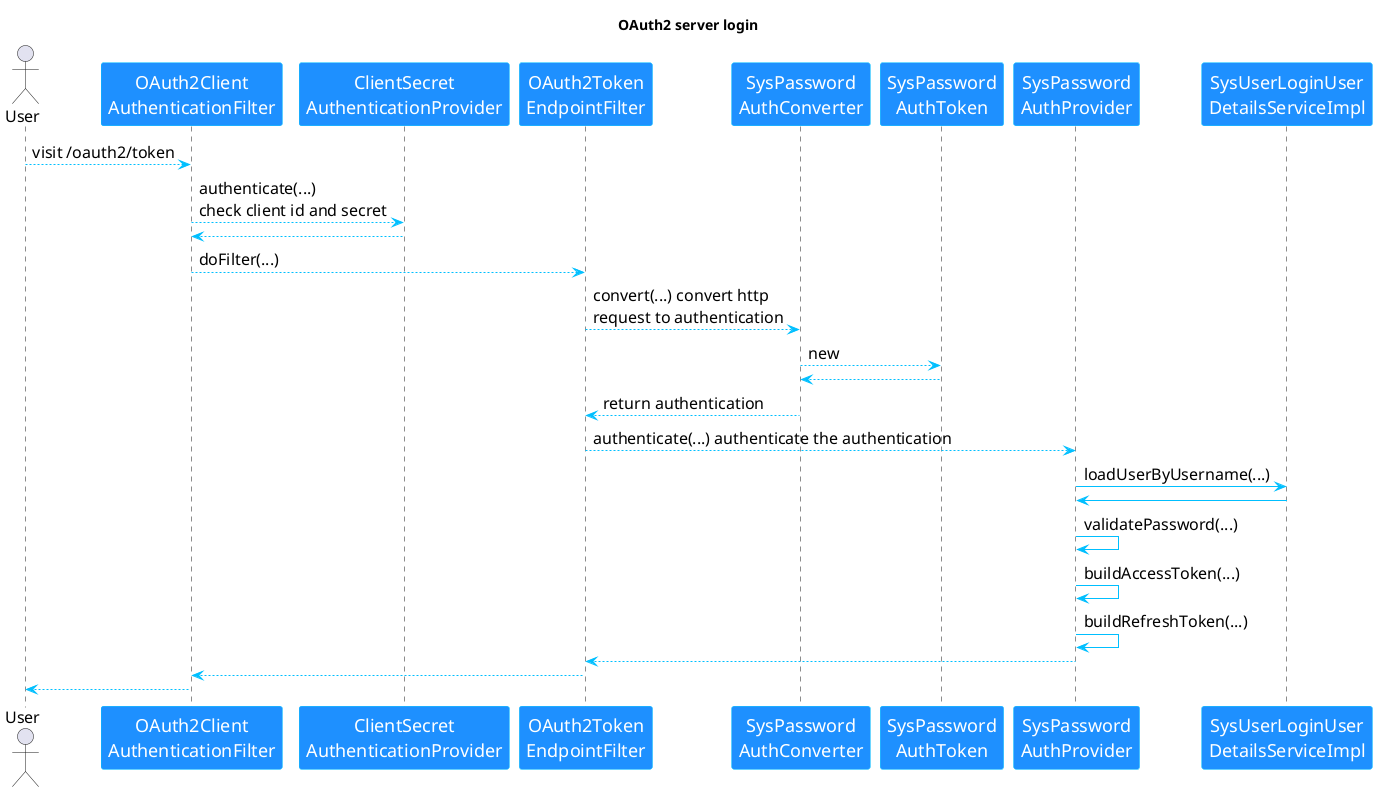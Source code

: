 @startuml
' The following is the global default style (do not use Fira Code font, otherwise the Chinese will not be displayed)
skinparam DefaultFontName Microsoft YaHei
skinparam DefaultFontSize 16
skinparam ArrowColor DeepSkyBlue
' The following is the style of the actor (class)
skinparam ParticipantFontColor White
skinparam ParticipantBorderColor DeepSkyBlue
skinparam ParticipantBackgroundColor DodgerBlue
skinparam ParticipantFontSize 18
' Here is the flowchart code
title OAuth2 server login
actor User
User --> "OAuth2Client\nAuthenticationFilter": visit /oauth2/token
"OAuth2Client\nAuthenticationFilter" --> "ClientSecret\nAuthenticationProvider": authenticate(...)\ncheck client id and secret
"OAuth2Client\nAuthenticationFilter" <-- "ClientSecret\nAuthenticationProvider":
"OAuth2Client\nAuthenticationFilter" --> "OAuth2Token\nEndpointFilter": doFilter(...)
"OAuth2Token\nEndpointFilter" --> "SysPassword\nAuthConverter": convert(...) convert http \nrequest to authentication
"SysPassword\nAuthConverter" --> "SysPassword\nAuthToken": new
"SysPassword\nAuthConverter" <-- "SysPassword\nAuthToken"
"OAuth2Token\nEndpointFilter" <-- "SysPassword\nAuthConverter": return authentication
"OAuth2Token\nEndpointFilter" --> "SysPassword\nAuthProvider": authenticate(...) authenticate the authentication
"SysPassword\nAuthProvider" -> "SysUserLoginUser\nDetailsServiceImpl": loadUserByUsername(...)
"SysPassword\nAuthProvider" <- "SysUserLoginUser\nDetailsServiceImpl"
"SysPassword\nAuthProvider" -> "SysPassword\nAuthProvider": validatePassword(...)
"SysPassword\nAuthProvider" -> "SysPassword\nAuthProvider": buildAccessToken(...)
"SysPassword\nAuthProvider" -> "SysPassword\nAuthProvider": buildRefreshToken(...)
"OAuth2Token\nEndpointFilter" <-- "SysPassword\nAuthProvider"
"OAuth2Client\nAuthenticationFilter" <-- "OAuth2Token\nEndpointFilter"
User <-- "OAuth2Client\nAuthenticationFilter"
@enduml
